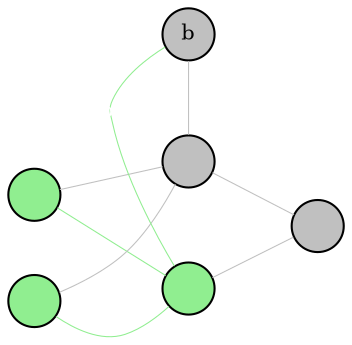 graph NeuralNetwork {
    rankdir=LR; // Left to Right direction
    bgcolor=transparent; // Set background color to transparent
    node [shape=circle, style=filled, fontcolor=black, fillcolor=grey, fixedsize=true, width=0.35, height=0.35, fontsize=10];
    edge [color=grey, fontcolor=white, fontsize=10, penwidth=0.5];
    
    // Input layer
    X1 [label="", fillcolor=lightgreen];
    X2 [label="", fillcolor=lightgreen];
    
    // Hidden layer
    H1 [label=""];
    H2 [label="", fillcolor=lightgreen];
    
    // Bias node (placed above the hidden layer)
    B1 [label="b"];
    
    // Output layer
    Y1 [label=""];

    {rank=same; B1; H2; H1;}
      
    B1 -- H1;
    B1 -- H2 [label="b₂" color=lightgreen];
    H1 -- H2 [style=invis];
    
    // Connecting Input to Hidden Layer
    X1 -- H1;
    X1 -- H2 [label="w₃" color=lightgreen];
    X2 -- H1;
    X2 -- H2 [label="w₄" color=lightgreen];

    
    // Connecting Hidden to Output Layer
    H1 -- Y1;
    H2 -- Y1;
}